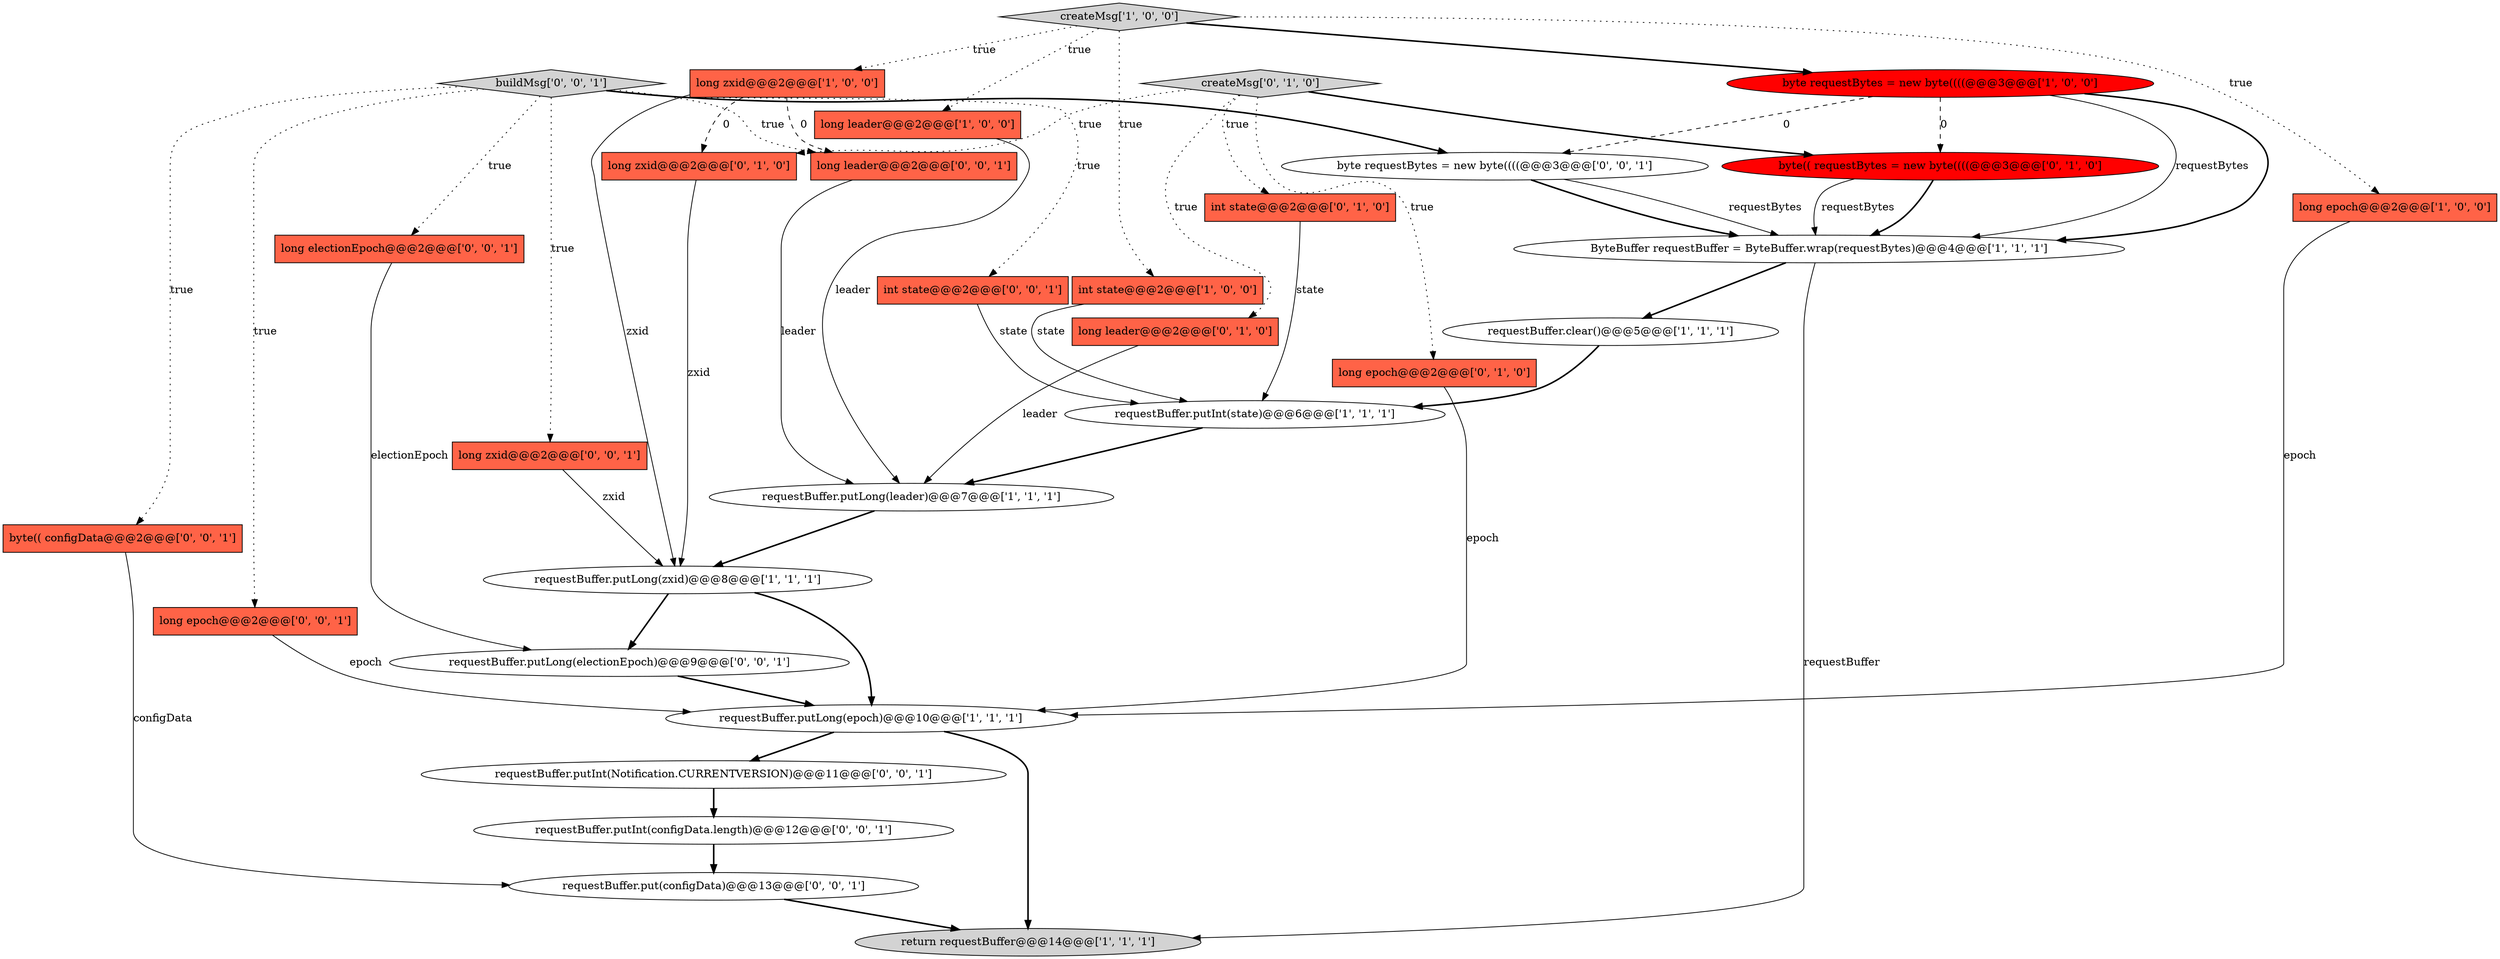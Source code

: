 digraph {
11 [style = filled, label = "long zxid@@@2@@@['1', '0', '0']", fillcolor = tomato, shape = box image = "AAA1AAABBB1BBB"];
9 [style = filled, label = "requestBuffer.clear()@@@5@@@['1', '1', '1']", fillcolor = white, shape = ellipse image = "AAA0AAABBB1BBB"];
25 [style = filled, label = "long zxid@@@2@@@['0', '0', '1']", fillcolor = tomato, shape = box image = "AAA0AAABBB3BBB"];
24 [style = filled, label = "byte(( configData@@@2@@@['0', '0', '1']", fillcolor = tomato, shape = box image = "AAA0AAABBB3BBB"];
1 [style = filled, label = "long leader@@@2@@@['1', '0', '0']", fillcolor = tomato, shape = box image = "AAA0AAABBB1BBB"];
10 [style = filled, label = "requestBuffer.putLong(epoch)@@@10@@@['1', '1', '1']", fillcolor = white, shape = ellipse image = "AAA0AAABBB1BBB"];
27 [style = filled, label = "long electionEpoch@@@2@@@['0', '0', '1']", fillcolor = tomato, shape = box image = "AAA0AAABBB3BBB"];
8 [style = filled, label = "long epoch@@@2@@@['1', '0', '0']", fillcolor = tomato, shape = box image = "AAA0AAABBB1BBB"];
13 [style = filled, label = "int state@@@2@@@['0', '1', '0']", fillcolor = tomato, shape = box image = "AAA0AAABBB2BBB"];
20 [style = filled, label = "buildMsg['0', '0', '1']", fillcolor = lightgray, shape = diamond image = "AAA0AAABBB3BBB"];
26 [style = filled, label = "long epoch@@@2@@@['0', '0', '1']", fillcolor = tomato, shape = box image = "AAA0AAABBB3BBB"];
15 [style = filled, label = "long epoch@@@2@@@['0', '1', '0']", fillcolor = tomato, shape = box image = "AAA0AAABBB2BBB"];
19 [style = filled, label = "requestBuffer.putLong(electionEpoch)@@@9@@@['0', '0', '1']", fillcolor = white, shape = ellipse image = "AAA0AAABBB3BBB"];
4 [style = filled, label = "requestBuffer.putInt(state)@@@6@@@['1', '1', '1']", fillcolor = white, shape = ellipse image = "AAA0AAABBB1BBB"];
3 [style = filled, label = "return requestBuffer@@@14@@@['1', '1', '1']", fillcolor = lightgray, shape = ellipse image = "AAA0AAABBB1BBB"];
29 [style = filled, label = "long leader@@@2@@@['0', '0', '1']", fillcolor = tomato, shape = box image = "AAA0AAABBB3BBB"];
0 [style = filled, label = "int state@@@2@@@['1', '0', '0']", fillcolor = tomato, shape = box image = "AAA0AAABBB1BBB"];
21 [style = filled, label = "byte requestBytes = new byte((((@@@3@@@['0', '0', '1']", fillcolor = white, shape = ellipse image = "AAA0AAABBB3BBB"];
28 [style = filled, label = "requestBuffer.putInt(Notification.CURRENTVERSION)@@@11@@@['0', '0', '1']", fillcolor = white, shape = ellipse image = "AAA0AAABBB3BBB"];
2 [style = filled, label = "byte requestBytes = new byte((((@@@3@@@['1', '0', '0']", fillcolor = red, shape = ellipse image = "AAA1AAABBB1BBB"];
23 [style = filled, label = "int state@@@2@@@['0', '0', '1']", fillcolor = tomato, shape = box image = "AAA0AAABBB3BBB"];
12 [style = filled, label = "ByteBuffer requestBuffer = ByteBuffer.wrap(requestBytes)@@@4@@@['1', '1', '1']", fillcolor = white, shape = ellipse image = "AAA0AAABBB1BBB"];
6 [style = filled, label = "requestBuffer.putLong(zxid)@@@8@@@['1', '1', '1']", fillcolor = white, shape = ellipse image = "AAA0AAABBB1BBB"];
17 [style = filled, label = "byte(( requestBytes = new byte((((@@@3@@@['0', '1', '0']", fillcolor = red, shape = ellipse image = "AAA1AAABBB2BBB"];
18 [style = filled, label = "long zxid@@@2@@@['0', '1', '0']", fillcolor = tomato, shape = box image = "AAA1AAABBB2BBB"];
5 [style = filled, label = "createMsg['1', '0', '0']", fillcolor = lightgray, shape = diamond image = "AAA0AAABBB1BBB"];
14 [style = filled, label = "createMsg['0', '1', '0']", fillcolor = lightgray, shape = diamond image = "AAA0AAABBB2BBB"];
7 [style = filled, label = "requestBuffer.putLong(leader)@@@7@@@['1', '1', '1']", fillcolor = white, shape = ellipse image = "AAA0AAABBB1BBB"];
30 [style = filled, label = "requestBuffer.put(configData)@@@13@@@['0', '0', '1']", fillcolor = white, shape = ellipse image = "AAA0AAABBB3BBB"];
22 [style = filled, label = "requestBuffer.putInt(configData.length)@@@12@@@['0', '0', '1']", fillcolor = white, shape = ellipse image = "AAA0AAABBB3BBB"];
16 [style = filled, label = "long leader@@@2@@@['0', '1', '0']", fillcolor = tomato, shape = box image = "AAA0AAABBB2BBB"];
20->25 [style = dotted, label="true"];
10->28 [style = bold, label=""];
20->24 [style = dotted, label="true"];
18->6 [style = solid, label="zxid"];
23->4 [style = solid, label="state"];
29->7 [style = solid, label="leader"];
9->4 [style = bold, label=""];
5->1 [style = dotted, label="true"];
20->26 [style = dotted, label="true"];
15->10 [style = solid, label="epoch"];
20->27 [style = dotted, label="true"];
11->29 [style = dashed, label="0"];
8->10 [style = solid, label="epoch"];
10->3 [style = bold, label=""];
14->17 [style = bold, label=""];
19->10 [style = bold, label=""];
6->19 [style = bold, label=""];
5->0 [style = dotted, label="true"];
12->9 [style = bold, label=""];
2->17 [style = dashed, label="0"];
22->30 [style = bold, label=""];
4->7 [style = bold, label=""];
2->12 [style = bold, label=""];
14->13 [style = dotted, label="true"];
26->10 [style = solid, label="epoch"];
21->12 [style = bold, label=""];
20->21 [style = bold, label=""];
14->16 [style = dotted, label="true"];
14->15 [style = dotted, label="true"];
5->2 [style = bold, label=""];
17->12 [style = bold, label=""];
5->11 [style = dotted, label="true"];
13->4 [style = solid, label="state"];
25->6 [style = solid, label="zxid"];
30->3 [style = bold, label=""];
20->29 [style = dotted, label="true"];
2->21 [style = dashed, label="0"];
11->18 [style = dashed, label="0"];
27->19 [style = solid, label="electionEpoch"];
6->10 [style = bold, label=""];
7->6 [style = bold, label=""];
20->23 [style = dotted, label="true"];
12->3 [style = solid, label="requestBuffer"];
16->7 [style = solid, label="leader"];
21->12 [style = solid, label="requestBytes"];
2->12 [style = solid, label="requestBytes"];
0->4 [style = solid, label="state"];
1->7 [style = solid, label="leader"];
5->8 [style = dotted, label="true"];
17->12 [style = solid, label="requestBytes"];
24->30 [style = solid, label="configData"];
11->6 [style = solid, label="zxid"];
14->18 [style = dotted, label="true"];
28->22 [style = bold, label=""];
}
